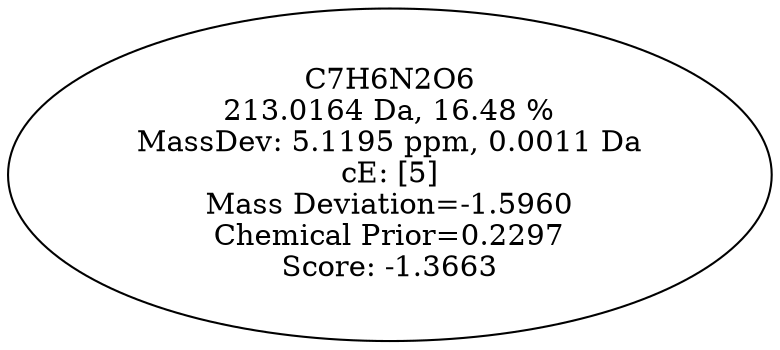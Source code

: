 strict digraph {
v1 [label="C7H6N2O6\n213.0164 Da, 16.48 %\nMassDev: 5.1195 ppm, 0.0011 Da\ncE: [5]\nMass Deviation=-1.5960\nChemical Prior=0.2297\nScore: -1.3663"];
}